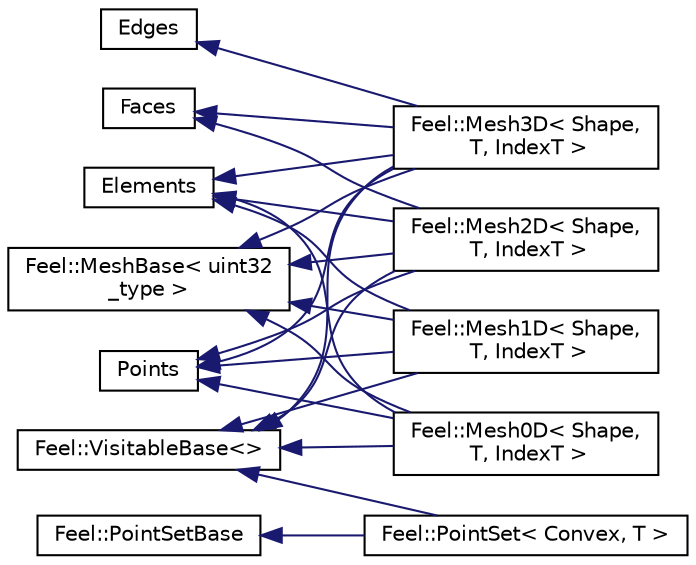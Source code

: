 digraph "Graphical Class Hierarchy"
{
 // LATEX_PDF_SIZE
  edge [fontname="Helvetica",fontsize="10",labelfontname="Helvetica",labelfontsize="10"];
  node [fontname="Helvetica",fontsize="10",shape=record];
  rankdir="LR";
  Node1042 [label="Edges",height=0.2,width=0.4,color="black", fillcolor="white", style="filled",URL="$classEdges.html",tooltip=" "];
  Node1042 -> Node4 [dir="back",color="midnightblue",fontsize="10",style="solid",fontname="Helvetica"];
  Node4 [label="Feel::Mesh3D\< Shape,\l T, IndexT \>",height=0.2,width=0.4,color="black", fillcolor="white", style="filled",URL="$classFeel_1_1Mesh3D.html",tooltip="3D mesh class"];
  Node1041 [label="Elements",height=0.2,width=0.4,color="black", fillcolor="white", style="filled",URL="$classElements.html",tooltip=" "];
  Node1041 -> Node1 [dir="back",color="midnightblue",fontsize="10",style="solid",fontname="Helvetica"];
  Node1 [label="Feel::Mesh0D\< Shape,\l T, IndexT \>",height=0.2,width=0.4,color="black", fillcolor="white", style="filled",URL="$classFeel_1_1Mesh0D.html",tooltip="0D mesh class"];
  Node1041 -> Node2 [dir="back",color="midnightblue",fontsize="10",style="solid",fontname="Helvetica"];
  Node2 [label="Feel::Mesh1D\< Shape,\l T, IndexT \>",height=0.2,width=0.4,color="black", fillcolor="white", style="filled",URL="$classFeel_1_1Mesh1D.html",tooltip="1D mesh class"];
  Node1041 -> Node3 [dir="back",color="midnightblue",fontsize="10",style="solid",fontname="Helvetica"];
  Node3 [label="Feel::Mesh2D\< Shape,\l T, IndexT \>",height=0.2,width=0.4,color="black", fillcolor="white", style="filled",URL="$classFeel_1_1Mesh2D.html",tooltip="2D mesh class"];
  Node1041 -> Node4 [dir="back",color="midnightblue",fontsize="10",style="solid",fontname="Helvetica"];
  Node1009 [label="Faces",height=0.2,width=0.4,color="black", fillcolor="white", style="filled",URL="$classFaces.html",tooltip=" "];
  Node1009 -> Node3 [dir="back",color="midnightblue",fontsize="10",style="solid",fontname="Helvetica"];
  Node1009 -> Node4 [dir="back",color="midnightblue",fontsize="10",style="solid",fontname="Helvetica"];
  Node627 [label="Feel::PointSetBase",height=0.2,width=0.4,color="black", fillcolor="white", style="filled",URL="$classFeel_1_1PointSetBase.html",tooltip="base class for point sets, to be used eg with SFINAE"];
  Node627 -> Node5 [dir="back",color="midnightblue",fontsize="10",style="solid",fontname="Helvetica"];
  Node5 [label="Feel::PointSet\< Convex, T \>",height=0.2,width=0.4,color="black", fillcolor="white", style="filled",URL="$classFeel_1_1PointSet.html",tooltip="Class of all PointSet on a Convex."];
  Node353 [label="Feel::MeshBase\< uint32\l_type \>",height=0.2,width=0.4,color="black", fillcolor="white", style="filled",URL="$classFeel_1_1MeshBase.html",tooltip=" "];
  Node353 -> Node1 [dir="back",color="midnightblue",fontsize="10",style="solid",fontname="Helvetica"];
  Node353 -> Node2 [dir="back",color="midnightblue",fontsize="10",style="solid",fontname="Helvetica"];
  Node353 -> Node3 [dir="back",color="midnightblue",fontsize="10",style="solid",fontname="Helvetica"];
  Node353 -> Node4 [dir="back",color="midnightblue",fontsize="10",style="solid",fontname="Helvetica"];
  Node223 [label="Points",height=0.2,width=0.4,color="black", fillcolor="white", style="filled",URL="$classPoints.html",tooltip=" "];
  Node223 -> Node1 [dir="back",color="midnightblue",fontsize="10",style="solid",fontname="Helvetica"];
  Node223 -> Node2 [dir="back",color="midnightblue",fontsize="10",style="solid",fontname="Helvetica"];
  Node223 -> Node3 [dir="back",color="midnightblue",fontsize="10",style="solid",fontname="Helvetica"];
  Node223 -> Node4 [dir="back",color="midnightblue",fontsize="10",style="solid",fontname="Helvetica"];
  Node0 [label="Feel::VisitableBase\<\>",height=0.2,width=0.4,color="black", fillcolor="white", style="filled",URL="$classFeel_1_1VisitableBase.html",tooltip=" "];
  Node0 -> Node1 [dir="back",color="midnightblue",fontsize="10",style="solid",fontname="Helvetica"];
  Node0 -> Node2 [dir="back",color="midnightblue",fontsize="10",style="solid",fontname="Helvetica"];
  Node0 -> Node3 [dir="back",color="midnightblue",fontsize="10",style="solid",fontname="Helvetica"];
  Node0 -> Node4 [dir="back",color="midnightblue",fontsize="10",style="solid",fontname="Helvetica"];
  Node0 -> Node5 [dir="back",color="midnightblue",fontsize="10",style="solid",fontname="Helvetica"];
}
